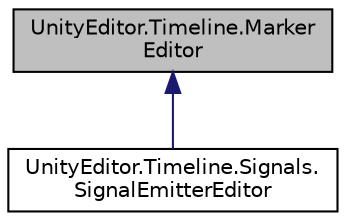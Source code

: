 digraph "UnityEditor.Timeline.MarkerEditor"
{
 // LATEX_PDF_SIZE
  edge [fontname="Helvetica",fontsize="10",labelfontname="Helvetica",labelfontsize="10"];
  node [fontname="Helvetica",fontsize="10",shape=record];
  Node1 [label="UnityEditor.Timeline.Marker\lEditor",height=0.2,width=0.4,color="black", fillcolor="grey75", style="filled", fontcolor="black",tooltip="Use this class to customize marker types in the TimelineEditor."];
  Node1 -> Node2 [dir="back",color="midnightblue",fontsize="10",style="solid",fontname="Helvetica"];
  Node2 [label="UnityEditor.Timeline.Signals.\lSignalEmitterEditor",height=0.2,width=0.4,color="black", fillcolor="white", style="filled",URL="$class_unity_editor_1_1_timeline_1_1_signals_1_1_signal_emitter_editor.html",tooltip=" "];
}
